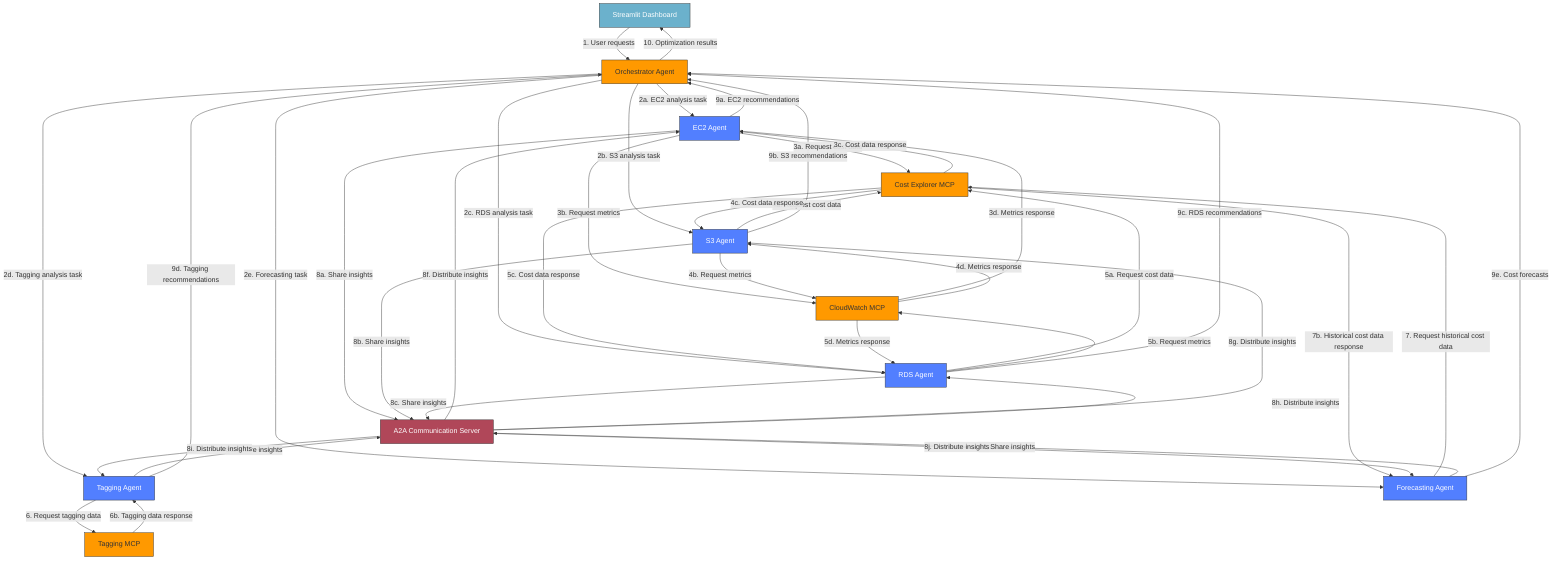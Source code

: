 flowchart TD
    %% Main Components
    Dashboard[Streamlit Dashboard]
    Orchestrator[Orchestrator Agent]
    EC2Agent[EC2 Agent]
    S3Agent[S3 Agent]
    RDSAgent[RDS Agent]
    TaggingAgent[Tagging Agent]
    ForecastingAgent[Forecasting Agent]
    CostMCP[Cost Explorer MCP]
    CloudWatchMCP[CloudWatch MCP]
    TaggingMCP[Tagging MCP]
    A2AServer[A2A Communication Server]
    
    %% Dashboard Interactions
    Dashboard -- "1. User requests" --> Orchestrator
    Orchestrator -- "10. Optimization results" --> Dashboard
    
    %% Orchestrator Interactions
    Orchestrator -- "2a. EC2 analysis task" --> EC2Agent
    Orchestrator -- "2b. S3 analysis task" --> S3Agent
    Orchestrator -- "2c. RDS analysis task" --> RDSAgent
    Orchestrator -- "2d. Tagging analysis task" --> TaggingAgent
    Orchestrator -- "2e. Forecasting task" --> ForecastingAgent
    
    %% Agent to MCP Interactions
    EC2Agent -- "3a. Request cost data" --> CostMCP
    EC2Agent -- "3b. Request metrics" --> CloudWatchMCP
    S3Agent -- "4a. Request cost data" --> CostMCP
    S3Agent -- "4b. Request metrics" --> CloudWatchMCP
    RDSAgent -- "5a. Request cost data" --> CostMCP
    RDSAgent -- "5b. Request metrics" --> CloudWatchMCP
    TaggingAgent -- "6. Request tagging data" --> TaggingMCP
    ForecastingAgent -- "7. Request historical cost data" --> CostMCP
    
    %% MCP to Agent Interactions
    CostMCP -- "3c. Cost data response" --> EC2Agent
    CloudWatchMCP -- "3d. Metrics response" --> EC2Agent
    CostMCP -- "4c. Cost data response" --> S3Agent
    CloudWatchMCP -- "4d. Metrics response" --> S3Agent
    CostMCP -- "5c. Cost data response" --> RDSAgent
    CloudWatchMCP -- "5d. Metrics response" --> RDSAgent
    TaggingMCP -- "6b. Tagging data response" --> TaggingAgent
    CostMCP -- "7b. Historical cost data response" --> ForecastingAgent
    
    %% A2A Communication
    EC2Agent -- "8a. Share insights" --> A2AServer
    S3Agent -- "8b. Share insights" --> A2AServer
    RDSAgent -- "8c. Share insights" --> A2AServer
    TaggingAgent -- "8d. Share insights" --> A2AServer
    ForecastingAgent -- "8e. Share insights" --> A2AServer
    A2AServer -- "8f. Distribute insights" --> EC2Agent
    A2AServer -- "8g. Distribute insights" --> S3Agent
    A2AServer -- "8h. Distribute insights" --> RDSAgent
    A2AServer -- "8i. Distribute insights" --> TaggingAgent
    A2AServer -- "8j. Distribute insights" --> ForecastingAgent
    
    %% Results to Orchestrator
    EC2Agent -- "9a. EC2 recommendations" --> Orchestrator
    S3Agent -- "9b. S3 recommendations" --> Orchestrator
    RDSAgent -- "9c. RDS recommendations" --> Orchestrator
    TaggingAgent -- "9d. Tagging recommendations" --> Orchestrator
    ForecastingAgent -- "9e. Cost forecasts" --> Orchestrator
    
    %% Style definitions
    classDef dashboard fill:#6BB1CC,stroke:#333,stroke-width:1px,color:#fff
    classDef orchestrator fill:#FF9900,stroke:#333,stroke-width:1px,color:#333
    classDef serviceAgents fill:#527FFF,stroke:#333,stroke-width:1px,color:#fff
    classDef strategyAgents fill:#527FFF,stroke:#333,stroke-width:1px,color:#fff
    classDef mcpServers fill:#FF9900,stroke:#333,stroke-width:1px,color:#333
    classDef communication fill:#B04759,stroke:#333,stroke-width:1px,color:#fff
    
    %% Apply styles
    class Dashboard dashboard
    class Orchestrator orchestrator
    class EC2Agent,S3Agent,RDSAgent serviceAgents
    class TaggingAgent,ForecastingAgent strategyAgents
    class CostMCP,CloudWatchMCP,TaggingMCP mcpServers
    class A2AServer communication